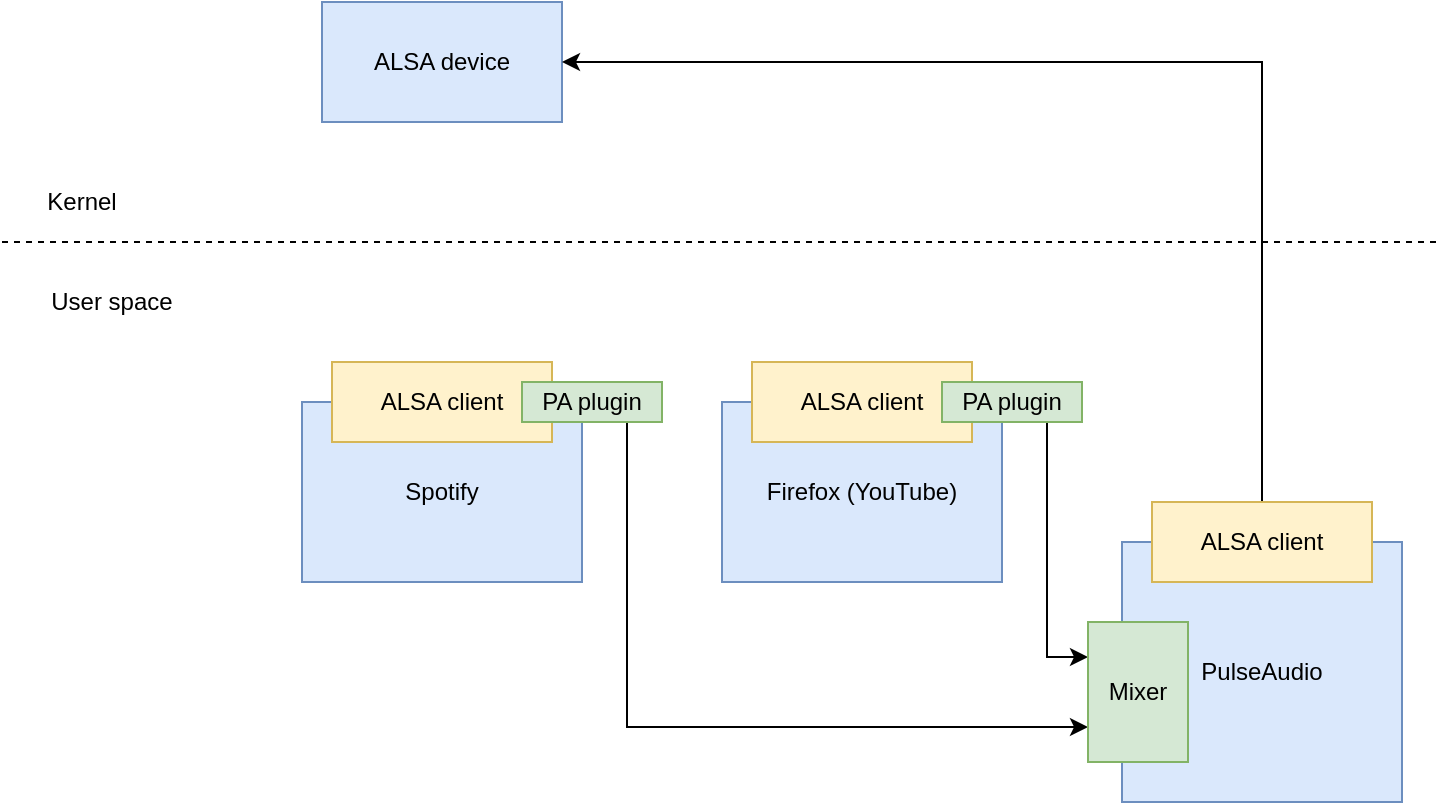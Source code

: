 <mxfile version="13.10.9" type="device"><diagram id="p31keYk42X0BRnyTwcd8" name="Page-1"><mxGraphModel dx="1401" dy="1864" grid="1" gridSize="10" guides="1" tooltips="1" connect="1" arrows="1" fold="1" page="1" pageScale="1" pageWidth="850" pageHeight="1100" math="0" shadow="0"><root><mxCell id="0"/><mxCell id="1" parent="0"/><mxCell id="vtteHyM-GTOScVAZd8SH-5" value="Spotify" style="rounded=0;whiteSpace=wrap;html=1;fillColor=#dae8fc;strokeColor=#6c8ebf;" vertex="1" parent="1"><mxGeometry x="190" y="380" width="140" height="90" as="geometry"/></mxCell><mxCell id="vtteHyM-GTOScVAZd8SH-1" value="ALSA client" style="rounded=0;whiteSpace=wrap;html=1;fillColor=#fff2cc;strokeColor=#d6b656;" vertex="1" parent="1"><mxGeometry x="205" y="360" width="110" height="40" as="geometry"/></mxCell><mxCell id="vtteHyM-GTOScVAZd8SH-2" value="ALSA device" style="rounded=0;whiteSpace=wrap;html=1;fillColor=#dae8fc;strokeColor=#6c8ebf;" vertex="1" parent="1"><mxGeometry x="200" y="180" width="120" height="60" as="geometry"/></mxCell><mxCell id="vtteHyM-GTOScVAZd8SH-3" value="" style="endArrow=none;dashed=1;html=1;" edge="1" parent="1"><mxGeometry width="50" height="50" relative="1" as="geometry"><mxPoint x="40" y="300" as="sourcePoint"/><mxPoint x="760" y="300" as="targetPoint"/></mxGeometry></mxCell><mxCell id="vtteHyM-GTOScVAZd8SH-4" value="Kernel" style="text;html=1;strokeColor=none;fillColor=none;align=center;verticalAlign=middle;whiteSpace=wrap;rounded=0;" vertex="1" parent="1"><mxGeometry x="60" y="270" width="40" height="20" as="geometry"/></mxCell><mxCell id="vtteHyM-GTOScVAZd8SH-7" value="Firefox (YouTube)" style="rounded=0;whiteSpace=wrap;html=1;fillColor=#dae8fc;strokeColor=#6c8ebf;" vertex="1" parent="1"><mxGeometry x="400" y="380" width="140" height="90" as="geometry"/></mxCell><mxCell id="vtteHyM-GTOScVAZd8SH-8" value="ALSA client" style="rounded=0;whiteSpace=wrap;html=1;fillColor=#fff2cc;strokeColor=#d6b656;" vertex="1" parent="1"><mxGeometry x="415" y="360" width="110" height="40" as="geometry"/></mxCell><mxCell id="vtteHyM-GTOScVAZd8SH-10" value="&lt;div&gt;PulseAudio&lt;/div&gt;" style="rounded=0;whiteSpace=wrap;html=1;fillColor=#dae8fc;strokeColor=#6c8ebf;" vertex="1" parent="1"><mxGeometry x="600" y="450" width="140" height="130" as="geometry"/></mxCell><mxCell id="vtteHyM-GTOScVAZd8SH-17" style="edgeStyle=orthogonalEdgeStyle;rounded=0;orthogonalLoop=1;jettySize=auto;html=1;exitX=0.5;exitY=0;exitDx=0;exitDy=0;entryX=1;entryY=0.5;entryDx=0;entryDy=0;" edge="1" parent="1" source="vtteHyM-GTOScVAZd8SH-11" target="vtteHyM-GTOScVAZd8SH-2"><mxGeometry relative="1" as="geometry"/></mxCell><mxCell id="vtteHyM-GTOScVAZd8SH-11" value="ALSA client" style="rounded=0;whiteSpace=wrap;html=1;fillColor=#fff2cc;strokeColor=#d6b656;" vertex="1" parent="1"><mxGeometry x="615" y="430" width="110" height="40" as="geometry"/></mxCell><mxCell id="vtteHyM-GTOScVAZd8SH-16" style="edgeStyle=orthogonalEdgeStyle;rounded=0;orthogonalLoop=1;jettySize=auto;html=1;exitX=0.75;exitY=1;exitDx=0;exitDy=0;entryX=0;entryY=0.75;entryDx=0;entryDy=0;" edge="1" parent="1" source="vtteHyM-GTOScVAZd8SH-12" target="vtteHyM-GTOScVAZd8SH-21"><mxGeometry relative="1" as="geometry"/></mxCell><mxCell id="vtteHyM-GTOScVAZd8SH-12" value="&lt;div&gt;PA plugin&lt;br&gt;&lt;/div&gt;" style="rounded=0;whiteSpace=wrap;html=1;fillColor=#d5e8d4;strokeColor=#82b366;" vertex="1" parent="1"><mxGeometry x="300" y="370" width="70" height="20" as="geometry"/></mxCell><mxCell id="vtteHyM-GTOScVAZd8SH-13" value="User space" style="text;html=1;strokeColor=none;fillColor=none;align=center;verticalAlign=middle;whiteSpace=wrap;rounded=0;" vertex="1" parent="1"><mxGeometry x="60" y="320" width="70" height="20" as="geometry"/></mxCell><mxCell id="vtteHyM-GTOScVAZd8SH-15" style="edgeStyle=orthogonalEdgeStyle;rounded=0;orthogonalLoop=1;jettySize=auto;html=1;exitX=0.75;exitY=1;exitDx=0;exitDy=0;entryX=0;entryY=0.25;entryDx=0;entryDy=0;" edge="1" parent="1" source="vtteHyM-GTOScVAZd8SH-14" target="vtteHyM-GTOScVAZd8SH-21"><mxGeometry relative="1" as="geometry"/></mxCell><mxCell id="vtteHyM-GTOScVAZd8SH-14" value="&lt;div&gt;PA plugin&lt;br&gt;&lt;/div&gt;" style="rounded=0;whiteSpace=wrap;html=1;fillColor=#d5e8d4;strokeColor=#82b366;" vertex="1" parent="1"><mxGeometry x="510" y="370" width="70" height="20" as="geometry"/></mxCell><mxCell id="vtteHyM-GTOScVAZd8SH-21" value="Mixer" style="rounded=0;whiteSpace=wrap;html=1;fillColor=#d5e8d4;strokeColor=#82b366;" vertex="1" parent="1"><mxGeometry x="583" y="490" width="50" height="70" as="geometry"/></mxCell></root></mxGraphModel></diagram></mxfile>